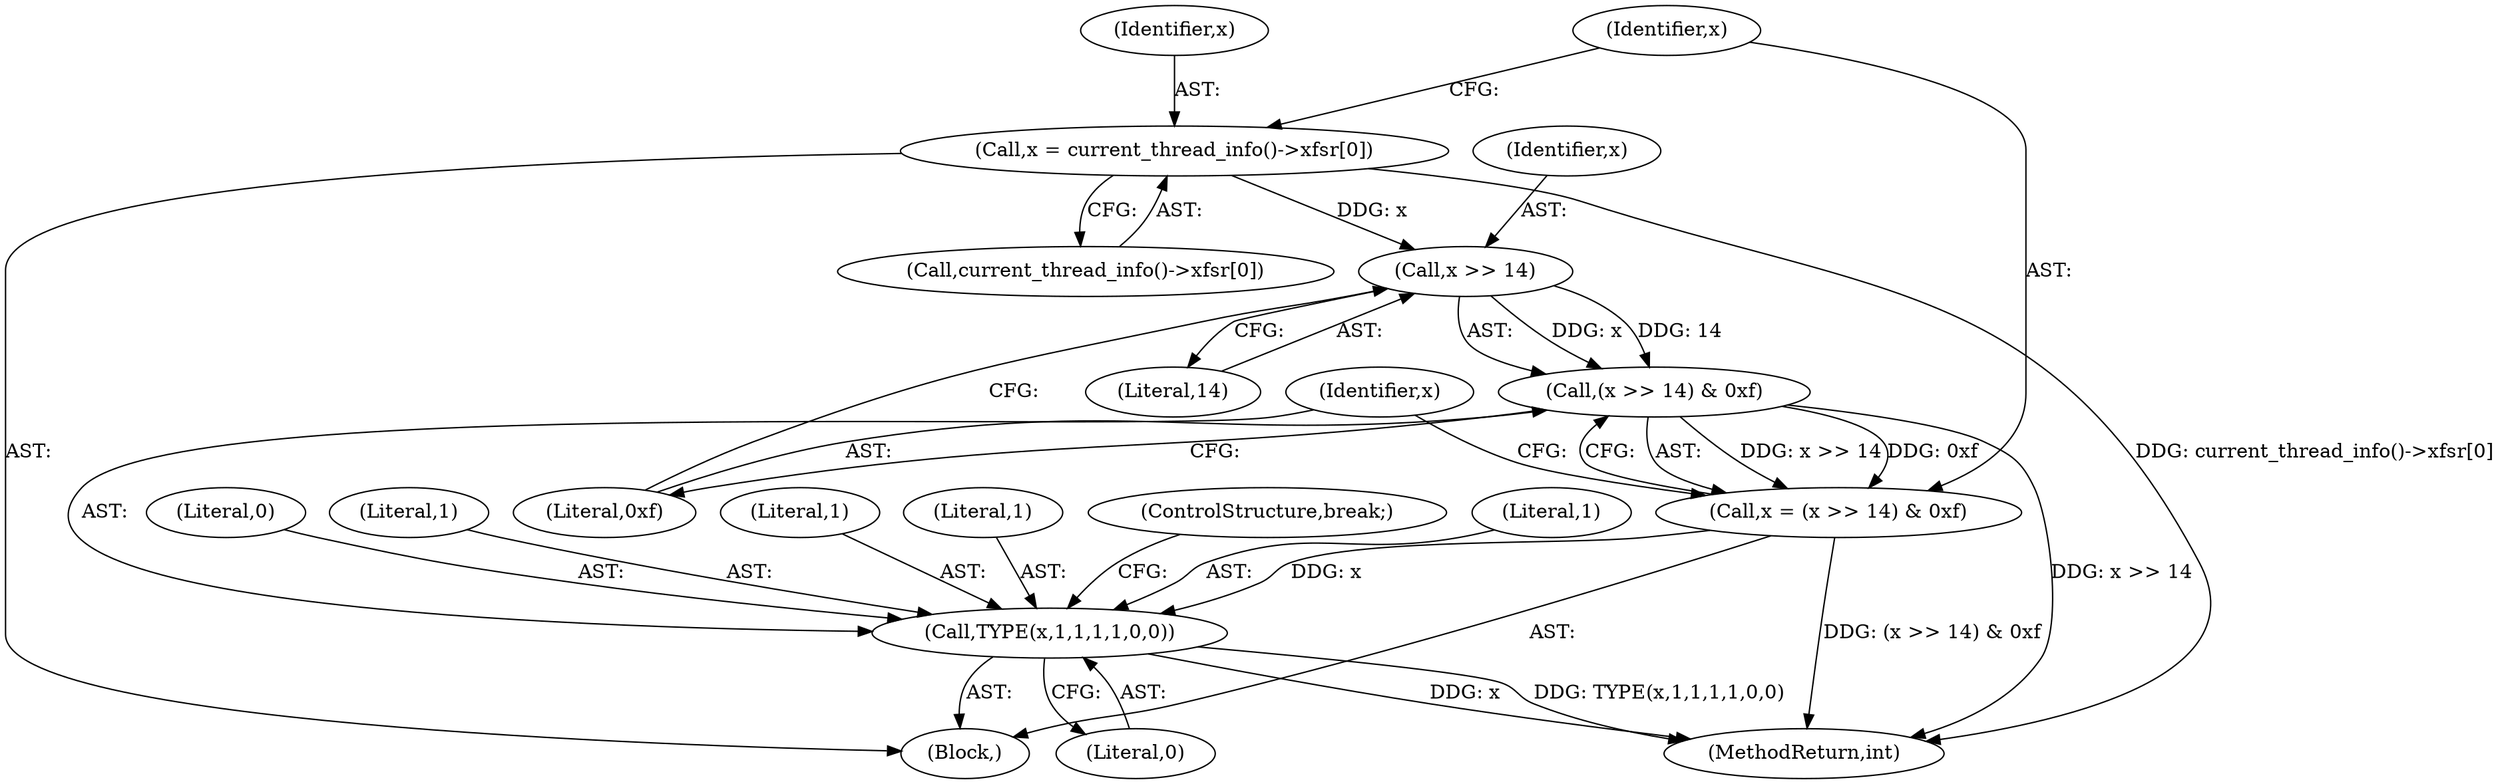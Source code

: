 digraph "0_linux_a8b0ca17b80e92faab46ee7179ba9e99ccb61233_42@API" {
"1000373" [label="(Call,x = current_thread_info()->xfsr[0])"];
"1000383" [label="(Call,x >> 14)"];
"1000382" [label="(Call,(x >> 14) & 0xf)"];
"1000380" [label="(Call,x = (x >> 14) & 0xf)"];
"1000387" [label="(Call,TYPE(x,1,1,1,1,0,0))"];
"1000385" [label="(Literal,14)"];
"1000388" [label="(Identifier,x)"];
"1001895" [label="(MethodReturn,int)"];
"1000389" [label="(Literal,1)"];
"1000383" [label="(Call,x >> 14)"];
"1000390" [label="(Literal,1)"];
"1000380" [label="(Call,x = (x >> 14) & 0xf)"];
"1000381" [label="(Identifier,x)"];
"1000386" [label="(Literal,0xf)"];
"1000395" [label="(ControlStructure,break;)"];
"1000392" [label="(Literal,1)"];
"1000374" [label="(Identifier,x)"];
"1000375" [label="(Call,current_thread_info()->xfsr[0])"];
"1000382" [label="(Call,(x >> 14) & 0xf)"];
"1000384" [label="(Identifier,x)"];
"1000387" [label="(Call,TYPE(x,1,1,1,1,0,0))"];
"1000373" [label="(Call,x = current_thread_info()->xfsr[0])"];
"1000371" [label="(Block,)"];
"1000394" [label="(Literal,0)"];
"1000393" [label="(Literal,0)"];
"1000391" [label="(Literal,1)"];
"1000373" -> "1000371"  [label="AST: "];
"1000373" -> "1000375"  [label="CFG: "];
"1000374" -> "1000373"  [label="AST: "];
"1000375" -> "1000373"  [label="AST: "];
"1000381" -> "1000373"  [label="CFG: "];
"1000373" -> "1001895"  [label="DDG: current_thread_info()->xfsr[0]"];
"1000373" -> "1000383"  [label="DDG: x"];
"1000383" -> "1000382"  [label="AST: "];
"1000383" -> "1000385"  [label="CFG: "];
"1000384" -> "1000383"  [label="AST: "];
"1000385" -> "1000383"  [label="AST: "];
"1000386" -> "1000383"  [label="CFG: "];
"1000383" -> "1000382"  [label="DDG: x"];
"1000383" -> "1000382"  [label="DDG: 14"];
"1000382" -> "1000380"  [label="AST: "];
"1000382" -> "1000386"  [label="CFG: "];
"1000386" -> "1000382"  [label="AST: "];
"1000380" -> "1000382"  [label="CFG: "];
"1000382" -> "1001895"  [label="DDG: x >> 14"];
"1000382" -> "1000380"  [label="DDG: x >> 14"];
"1000382" -> "1000380"  [label="DDG: 0xf"];
"1000380" -> "1000371"  [label="AST: "];
"1000381" -> "1000380"  [label="AST: "];
"1000388" -> "1000380"  [label="CFG: "];
"1000380" -> "1001895"  [label="DDG: (x >> 14) & 0xf"];
"1000380" -> "1000387"  [label="DDG: x"];
"1000387" -> "1000371"  [label="AST: "];
"1000387" -> "1000394"  [label="CFG: "];
"1000388" -> "1000387"  [label="AST: "];
"1000389" -> "1000387"  [label="AST: "];
"1000390" -> "1000387"  [label="AST: "];
"1000391" -> "1000387"  [label="AST: "];
"1000392" -> "1000387"  [label="AST: "];
"1000393" -> "1000387"  [label="AST: "];
"1000394" -> "1000387"  [label="AST: "];
"1000395" -> "1000387"  [label="CFG: "];
"1000387" -> "1001895"  [label="DDG: x"];
"1000387" -> "1001895"  [label="DDG: TYPE(x,1,1,1,1,0,0)"];
}
